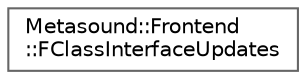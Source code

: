 digraph "Graphical Class Hierarchy"
{
 // INTERACTIVE_SVG=YES
 // LATEX_PDF_SIZE
  bgcolor="transparent";
  edge [fontname=Helvetica,fontsize=10,labelfontname=Helvetica,labelfontsize=10];
  node [fontname=Helvetica,fontsize=10,shape=box,height=0.2,width=0.4];
  rankdir="LR";
  Node0 [id="Node000000",label="Metasound::Frontend\l::FClassInterfaceUpdates",height=0.2,width=0.4,color="grey40", fillcolor="white", style="filled",URL="$dd/de8/structMetasound_1_1Frontend_1_1FClassInterfaceUpdates.html",tooltip="Provides list of interface members that have been added or removed when querying if a node's class ha..."];
}
